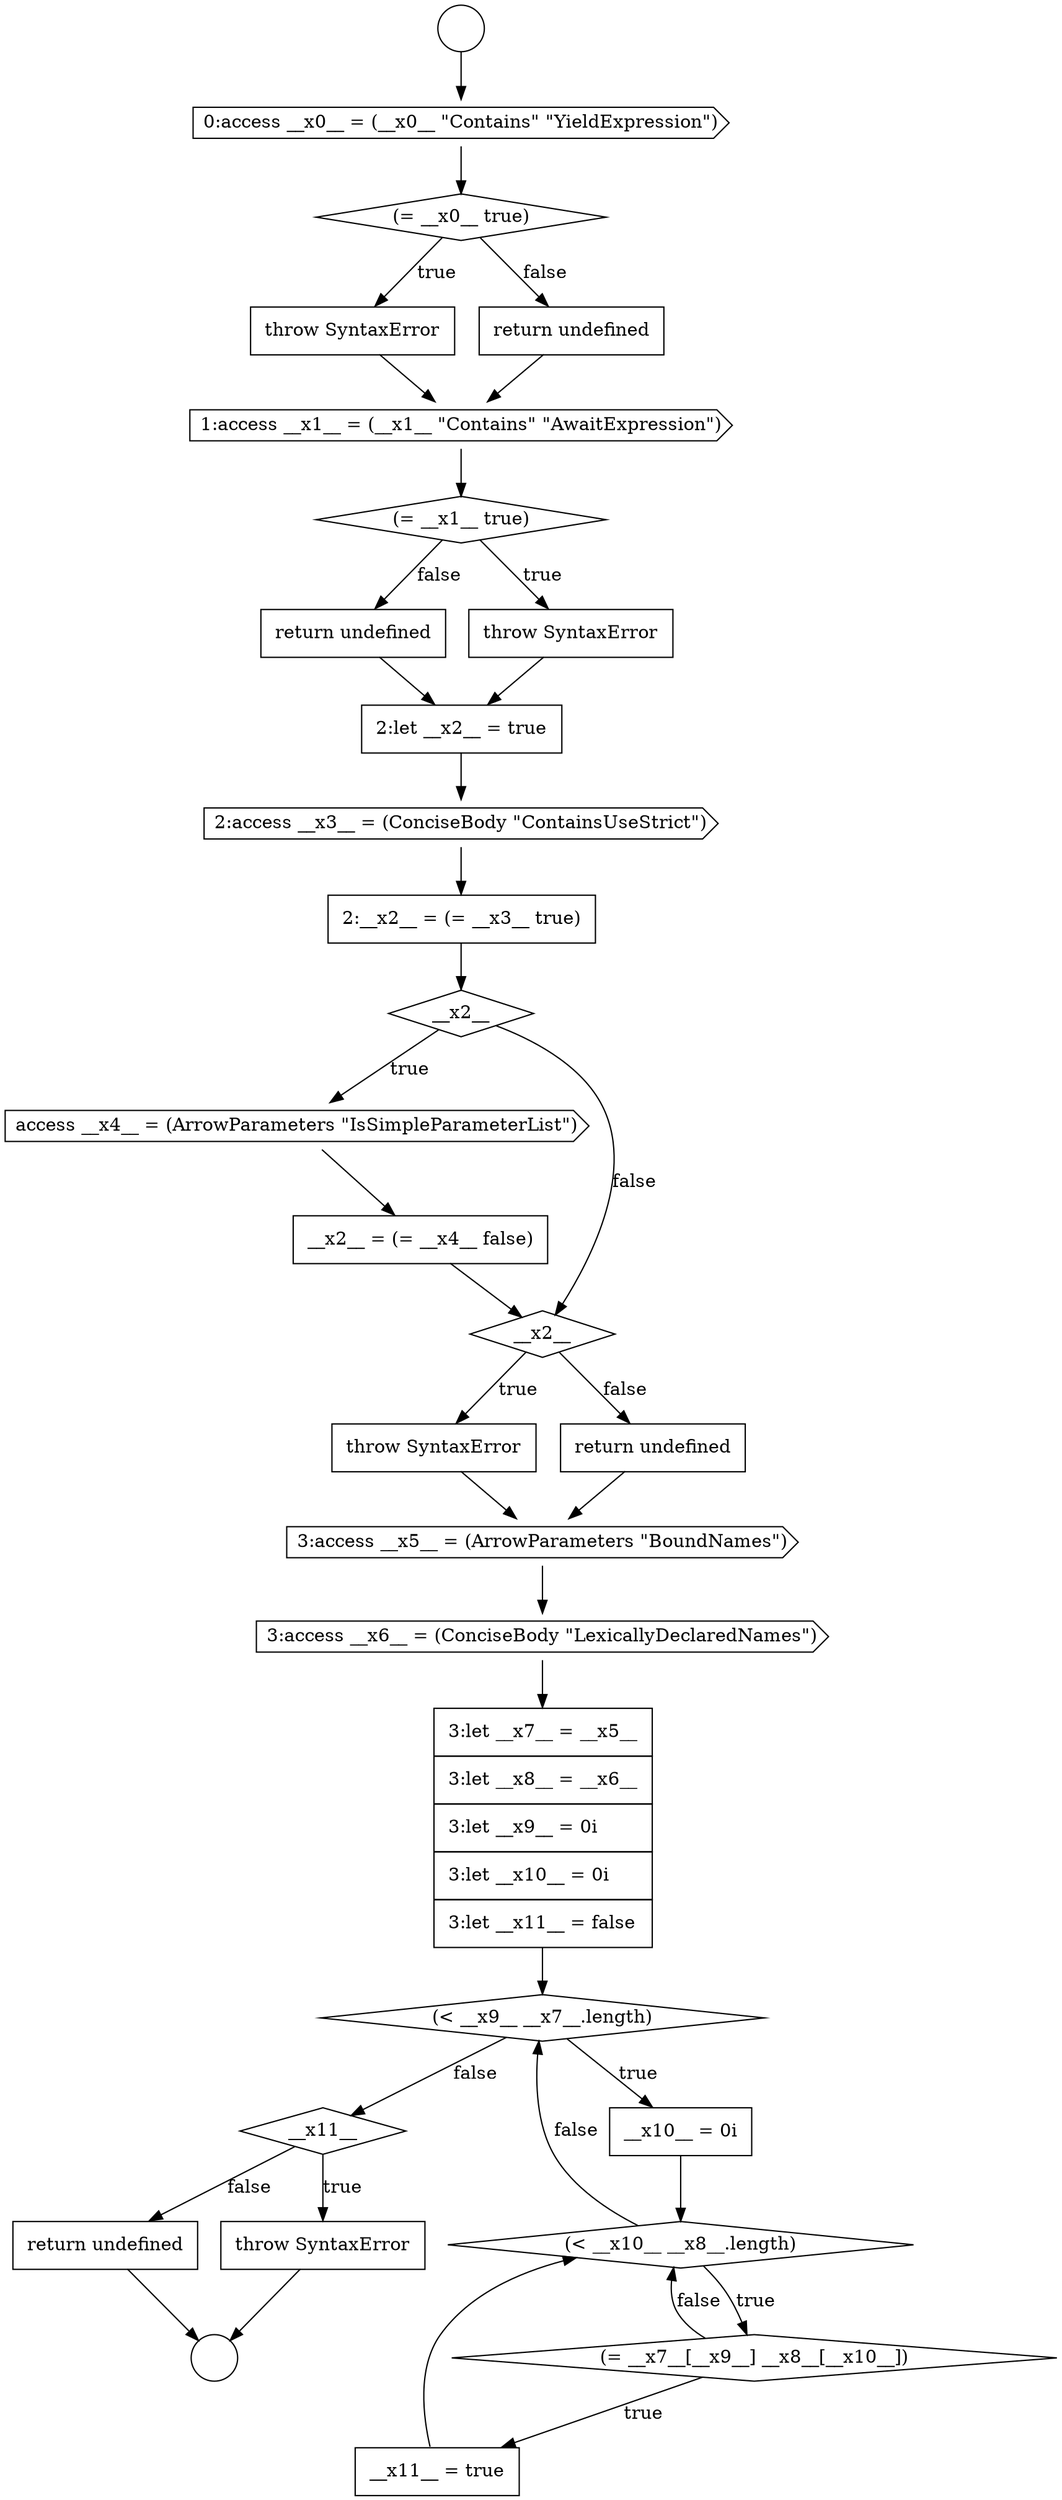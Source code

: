 digraph {
  node17569 [shape=cds, label=<<font color="black">0:access __x0__ = (__x0__ &quot;Contains&quot; &quot;YieldExpression&quot;)</font>> color="black" fillcolor="white" style=filled]
  node17581 [shape=cds, label=<<font color="black">access __x4__ = (ArrowParameters &quot;IsSimpleParameterList&quot;)</font>> color="black" fillcolor="white" style=filled]
  node17571 [shape=none, margin=0, label=<<font color="black">
    <table border="0" cellborder="1" cellspacing="0" cellpadding="10">
      <tr><td align="left">throw SyntaxError</td></tr>
    </table>
  </font>> color="black" fillcolor="white" style=filled]
  node17582 [shape=none, margin=0, label=<<font color="black">
    <table border="0" cellborder="1" cellspacing="0" cellpadding="10">
      <tr><td align="left">__x2__ = (= __x4__ false)</td></tr>
    </table>
  </font>> color="black" fillcolor="white" style=filled]
  node17587 [shape=cds, label=<<font color="black">3:access __x6__ = (ConciseBody &quot;LexicallyDeclaredNames&quot;)</font>> color="black" fillcolor="white" style=filled]
  node17579 [shape=none, margin=0, label=<<font color="black">
    <table border="0" cellborder="1" cellspacing="0" cellpadding="10">
      <tr><td align="left">2:__x2__ = (= __x3__ true)</td></tr>
    </table>
  </font>> color="black" fillcolor="white" style=filled]
  node17576 [shape=none, margin=0, label=<<font color="black">
    <table border="0" cellborder="1" cellspacing="0" cellpadding="10">
      <tr><td align="left">return undefined</td></tr>
    </table>
  </font>> color="black" fillcolor="white" style=filled]
  node17586 [shape=cds, label=<<font color="black">3:access __x5__ = (ArrowParameters &quot;BoundNames&quot;)</font>> color="black" fillcolor="white" style=filled]
  node17592 [shape=diamond, label=<<font color="black">(= __x7__[__x9__] __x8__[__x10__])</font>> color="black" fillcolor="white" style=filled]
  node17575 [shape=none, margin=0, label=<<font color="black">
    <table border="0" cellborder="1" cellspacing="0" cellpadding="10">
      <tr><td align="left">throw SyntaxError</td></tr>
    </table>
  </font>> color="black" fillcolor="white" style=filled]
  node17594 [shape=diamond, label=<<font color="black">__x11__</font>> color="black" fillcolor="white" style=filled]
  node17577 [shape=none, margin=0, label=<<font color="black">
    <table border="0" cellborder="1" cellspacing="0" cellpadding="10">
      <tr><td align="left">2:let __x2__ = true</td></tr>
    </table>
  </font>> color="black" fillcolor="white" style=filled]
  node17588 [shape=none, margin=0, label=<<font color="black">
    <table border="0" cellborder="1" cellspacing="0" cellpadding="10">
      <tr><td align="left">3:let __x7__ = __x5__</td></tr>
      <tr><td align="left">3:let __x8__ = __x6__</td></tr>
      <tr><td align="left">3:let __x9__ = 0i</td></tr>
      <tr><td align="left">3:let __x10__ = 0i</td></tr>
      <tr><td align="left">3:let __x11__ = false</td></tr>
    </table>
  </font>> color="black" fillcolor="white" style=filled]
  node17591 [shape=diamond, label=<<font color="black">(&lt; __x10__ __x8__.length)</font>> color="black" fillcolor="white" style=filled]
  node17574 [shape=diamond, label=<<font color="black">(= __x1__ true)</font>> color="black" fillcolor="white" style=filled]
  node17567 [shape=circle label=" " color="black" fillcolor="white" style=filled]
  node17578 [shape=cds, label=<<font color="black">2:access __x3__ = (ConciseBody &quot;ContainsUseStrict&quot;)</font>> color="black" fillcolor="white" style=filled]
  node17595 [shape=none, margin=0, label=<<font color="black">
    <table border="0" cellborder="1" cellspacing="0" cellpadding="10">
      <tr><td align="left">throw SyntaxError</td></tr>
    </table>
  </font>> color="black" fillcolor="white" style=filled]
  node17568 [shape=circle label=" " color="black" fillcolor="white" style=filled]
  node17573 [shape=cds, label=<<font color="black">1:access __x1__ = (__x1__ &quot;Contains&quot; &quot;AwaitExpression&quot;)</font>> color="black" fillcolor="white" style=filled]
  node17596 [shape=none, margin=0, label=<<font color="black">
    <table border="0" cellborder="1" cellspacing="0" cellpadding="10">
      <tr><td align="left">return undefined</td></tr>
    </table>
  </font>> color="black" fillcolor="white" style=filled]
  node17590 [shape=none, margin=0, label=<<font color="black">
    <table border="0" cellborder="1" cellspacing="0" cellpadding="10">
      <tr><td align="left">__x10__ = 0i</td></tr>
    </table>
  </font>> color="black" fillcolor="white" style=filled]
  node17583 [shape=diamond, label=<<font color="black">__x2__</font>> color="black" fillcolor="white" style=filled]
  node17570 [shape=diamond, label=<<font color="black">(= __x0__ true)</font>> color="black" fillcolor="white" style=filled]
  node17584 [shape=none, margin=0, label=<<font color="black">
    <table border="0" cellborder="1" cellspacing="0" cellpadding="10">
      <tr><td align="left">throw SyntaxError</td></tr>
    </table>
  </font>> color="black" fillcolor="white" style=filled]
  node17589 [shape=diamond, label=<<font color="black">(&lt; __x9__ __x7__.length)</font>> color="black" fillcolor="white" style=filled]
  node17580 [shape=diamond, label=<<font color="black">__x2__</font>> color="black" fillcolor="white" style=filled]
  node17593 [shape=none, margin=0, label=<<font color="black">
    <table border="0" cellborder="1" cellspacing="0" cellpadding="10">
      <tr><td align="left">__x11__ = true</td></tr>
    </table>
  </font>> color="black" fillcolor="white" style=filled]
  node17572 [shape=none, margin=0, label=<<font color="black">
    <table border="0" cellborder="1" cellspacing="0" cellpadding="10">
      <tr><td align="left">return undefined</td></tr>
    </table>
  </font>> color="black" fillcolor="white" style=filled]
  node17585 [shape=none, margin=0, label=<<font color="black">
    <table border="0" cellborder="1" cellspacing="0" cellpadding="10">
      <tr><td align="left">return undefined</td></tr>
    </table>
  </font>> color="black" fillcolor="white" style=filled]
  node17578 -> node17579 [ color="black"]
  node17595 -> node17568 [ color="black"]
  node17577 -> node17578 [ color="black"]
  node17585 -> node17586 [ color="black"]
  node17569 -> node17570 [ color="black"]
  node17587 -> node17588 [ color="black"]
  node17596 -> node17568 [ color="black"]
  node17567 -> node17569 [ color="black"]
  node17574 -> node17575 [label=<<font color="black">true</font>> color="black"]
  node17574 -> node17576 [label=<<font color="black">false</font>> color="black"]
  node17571 -> node17573 [ color="black"]
  node17579 -> node17580 [ color="black"]
  node17573 -> node17574 [ color="black"]
  node17575 -> node17577 [ color="black"]
  node17582 -> node17583 [ color="black"]
  node17576 -> node17577 [ color="black"]
  node17590 -> node17591 [ color="black"]
  node17594 -> node17595 [label=<<font color="black">true</font>> color="black"]
  node17594 -> node17596 [label=<<font color="black">false</font>> color="black"]
  node17593 -> node17591 [ color="black"]
  node17586 -> node17587 [ color="black"]
  node17589 -> node17590 [label=<<font color="black">true</font>> color="black"]
  node17589 -> node17594 [label=<<font color="black">false</font>> color="black"]
  node17591 -> node17592 [label=<<font color="black">true</font>> color="black"]
  node17591 -> node17589 [label=<<font color="black">false</font>> color="black"]
  node17581 -> node17582 [ color="black"]
  node17588 -> node17589 [ color="black"]
  node17592 -> node17593 [label=<<font color="black">true</font>> color="black"]
  node17592 -> node17591 [label=<<font color="black">false</font>> color="black"]
  node17583 -> node17584 [label=<<font color="black">true</font>> color="black"]
  node17583 -> node17585 [label=<<font color="black">false</font>> color="black"]
  node17580 -> node17581 [label=<<font color="black">true</font>> color="black"]
  node17580 -> node17583 [label=<<font color="black">false</font>> color="black"]
  node17570 -> node17571 [label=<<font color="black">true</font>> color="black"]
  node17570 -> node17572 [label=<<font color="black">false</font>> color="black"]
  node17584 -> node17586 [ color="black"]
  node17572 -> node17573 [ color="black"]
}
